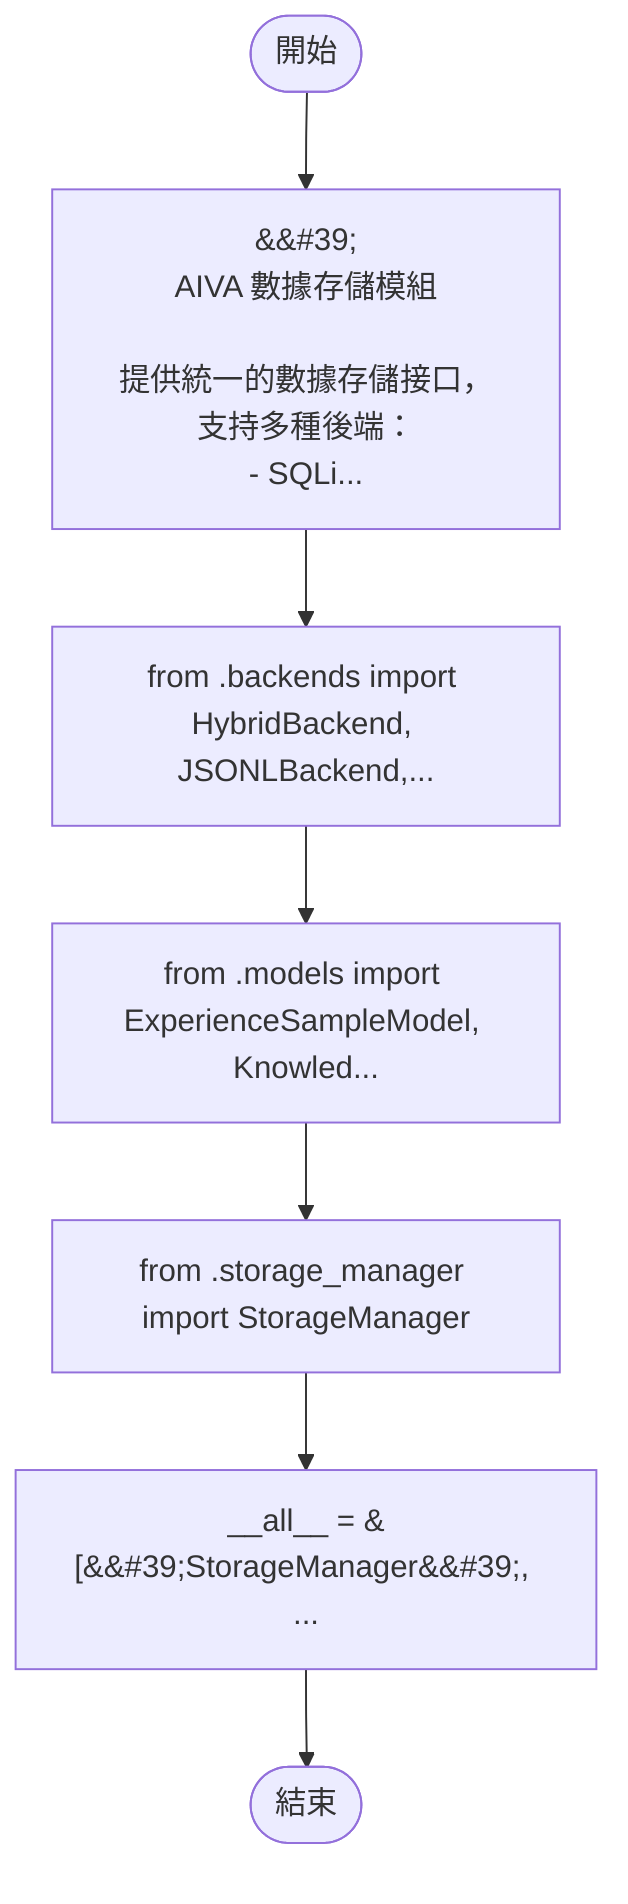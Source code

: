 flowchart TB
    n1([開始])
    n2([結束])
    n3[&amp;&#35;39;\nAIVA 數據存儲模組\n\n提供統一的數據存儲接口，支持多種後端：\n- SQLi...]
    n4[from .backends import HybridBackend, JSONLBackend,...]
    n5[from .models import ExperienceSampleModel, Knowled...]
    n6[from .storage_manager import StorageManager]
    n7[__all__ = &#91;&amp;&#35;39;StorageManager&amp;&#35;39;, ...]
    n1 --> n3
    n3 --> n4
    n4 --> n5
    n5 --> n6
    n6 --> n7
    n7 --> n2
